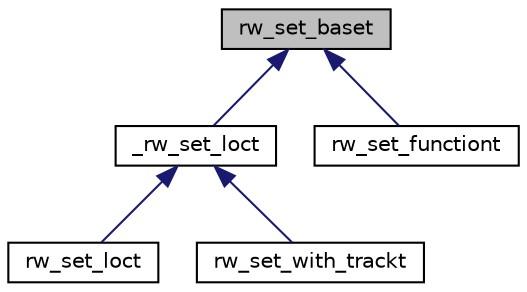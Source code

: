 digraph "rw_set_baset"
{
 // LATEX_PDF_SIZE
  bgcolor="transparent";
  edge [fontname="Helvetica",fontsize="10",labelfontname="Helvetica",labelfontsize="10"];
  node [fontname="Helvetica",fontsize="10",shape=record];
  Node1 [label="rw_set_baset",height=0.2,width=0.4,color="black", fillcolor="grey75", style="filled", fontcolor="black",tooltip=" "];
  Node1 -> Node2 [dir="back",color="midnightblue",fontsize="10",style="solid",fontname="Helvetica"];
  Node2 [label="_rw_set_loct",height=0.2,width=0.4,color="black",URL="$class__rw__set__loct.html",tooltip=" "];
  Node2 -> Node3 [dir="back",color="midnightblue",fontsize="10",style="solid",fontname="Helvetica"];
  Node3 [label="rw_set_loct",height=0.2,width=0.4,color="black",URL="$classrw__set__loct.html",tooltip=" "];
  Node2 -> Node4 [dir="back",color="midnightblue",fontsize="10",style="solid",fontname="Helvetica"];
  Node4 [label="rw_set_with_trackt",height=0.2,width=0.4,color="black",URL="$classrw__set__with__trackt.html",tooltip=" "];
  Node1 -> Node5 [dir="back",color="midnightblue",fontsize="10",style="solid",fontname="Helvetica"];
  Node5 [label="rw_set_functiont",height=0.2,width=0.4,color="black",URL="$classrw__set__functiont.html",tooltip=" "];
}
